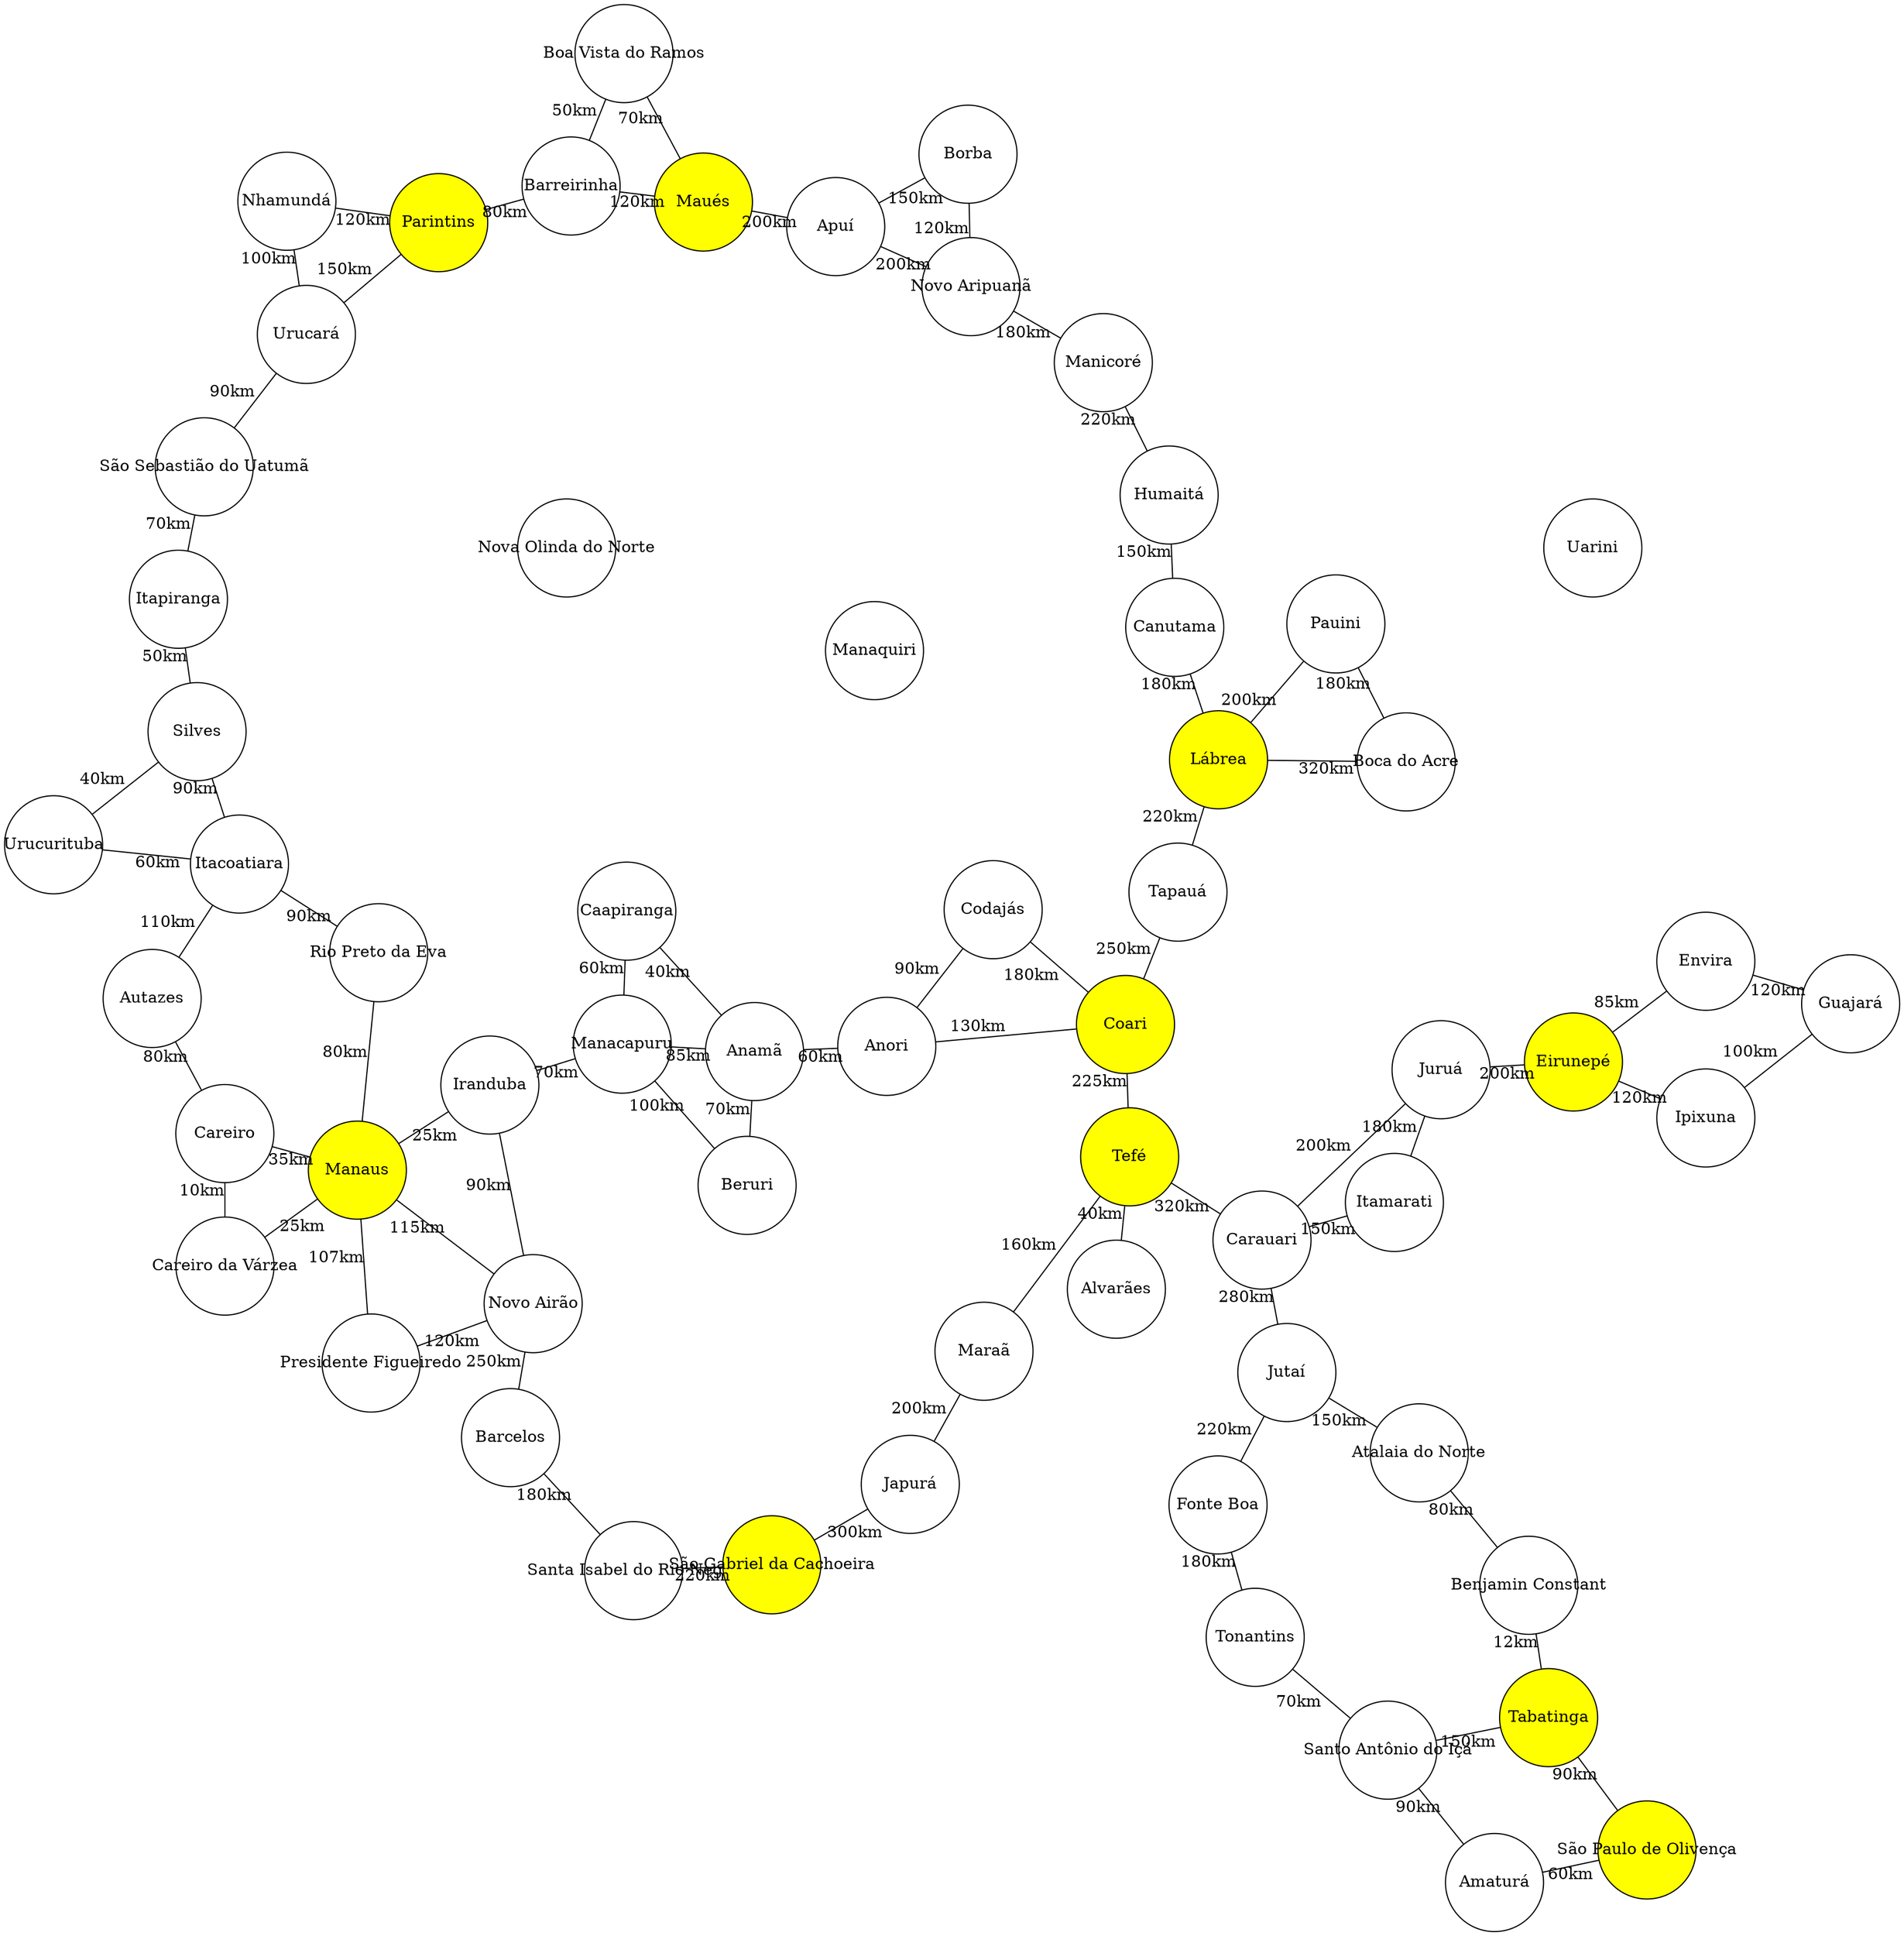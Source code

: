 graph G {
  layout=neato;
  node [style=filled, shape=circle, width=1.2, fixedsize=true];
  overlap=false;
  sep="+15";
  "Alvarães" [label="Alvarães", fillcolor=white];
  "Amaturá" [label="Amaturá", fillcolor=white];
  "Anamã" [label="Anamã", fillcolor=white];
  "Anori" [label="Anori", fillcolor=white];
  "Apuí" [label="Apuí", fillcolor=white];
  "Atalaia_do_Norte" [label="Atalaia do Norte", fillcolor=white];
  "Autazes" [label="Autazes", fillcolor=white];
  "Barcelos" [label="Barcelos", fillcolor=white];
  "Barreirinha" [label="Barreirinha", fillcolor=white];
  "Benjamin_Constant" [label="Benjamin Constant", fillcolor=white];
  "Beruri" [label="Beruri", fillcolor=white];
  "Boa_Vista_do_Ramos" [label="Boa Vista do Ramos", fillcolor=white];
  "Boca_do_Acre" [label="Boca do Acre", fillcolor=white];
  "Borba" [label="Borba", fillcolor=white];
  "Caapiranga" [label="Caapiranga", fillcolor=white];
  "Canutama" [label="Canutama", fillcolor=white];
  "Carauari" [label="Carauari", fillcolor=white];
  "Careiro" [label="Careiro", fillcolor=white];
  "Careiro_da_Várzea" [label="Careiro da Várzea", fillcolor=white];
  "Coari" [label="Coari", fillcolor=yellow];
  "Codajás" [label="Codajás", fillcolor=white];
  "Eirunepé" [label="Eirunepé", fillcolor=yellow];
  "Envira" [label="Envira", fillcolor=white];
  "Fonte_Boa" [label="Fonte Boa", fillcolor=white];
  "Guajará" [label="Guajará", fillcolor=white];
  "Humaitá" [label="Humaitá", fillcolor=white];
  "Ipixuna" [label="Ipixuna", fillcolor=white];
  "Iranduba" [label="Iranduba", fillcolor=white];
  "Itacoatiara" [label="Itacoatiara", fillcolor=white];
  "Itamarati" [label="Itamarati", fillcolor=white];
  "Itapiranga" [label="Itapiranga", fillcolor=white];
  "Japurá" [label="Japurá", fillcolor=white];
  "Juruá" [label="Juruá", fillcolor=white];
  "Jutaí" [label="Jutaí", fillcolor=white];
  "Lábrea" [label="Lábrea", fillcolor=yellow];
  "Manacapuru" [label="Manacapuru", fillcolor=white];
  "Manaquiri" [label="Manaquiri", fillcolor=white];
  "Manaus" [label="Manaus", fillcolor=yellow];
  "Manicoré" [label="Manicoré", fillcolor=white];
  "Maraã" [label="Maraã", fillcolor=white];
  "Maués" [label="Maués", fillcolor=yellow];
  "Nhamundá" [label="Nhamundá", fillcolor=white];
  "Nova_Olinda_do_Norte" [label="Nova Olinda do Norte", fillcolor=white];
  "Novo_Airão" [label="Novo Airão", fillcolor=white];
  "Novo_Aripuanã" [label="Novo Aripuanã", fillcolor=white];
  "Parintins" [label="Parintins", fillcolor=yellow];
  "Pauini" [label="Pauini", fillcolor=white];
  "Presidente_Figueiredo" [label="Presidente Figueiredo", fillcolor=white];
  "Rio_Preto_da_Eva" [label="Rio Preto da Eva", fillcolor=white];
  "Santa_Isabel_do_Rio_Negro" [label="Santa Isabel do Rio Negro", fillcolor=white];
  "Santo_Antônio_do_Içá" [label="Santo Antônio do Içá", fillcolor=white];
  "Silves" [label="Silves", fillcolor=white];
  "São_Gabriel_da_Cachoeira" [label="São Gabriel da Cachoeira", fillcolor=yellow];
  "São_Paulo_de_Olivença" [label="São Paulo de Olivença", fillcolor=yellow];
  "São_Sebastião_do_Uatumã" [label="São Sebastião do Uatumã", fillcolor=white];
  "Tabatinga" [label="Tabatinga", fillcolor=yellow];
  "Tapauá" [label="Tapauá", fillcolor=white];
  "Tefé" [label="Tefé", fillcolor=yellow];
  "Tonantins" [label="Tonantins", fillcolor=white];
  "Uarini" [label="Uarini", fillcolor=white];
  "Urucará" [label="Urucará", fillcolor=white];
  "Urucurituba" [label="Urucurituba", fillcolor=white];
  "Japurá" -- "São_Gabriel_da_Cachoeira" [label="300km"];
  "Autazes" -- "Itacoatiara" [label="110km"];
  "Santa_Isabel_do_Rio_Negro" -- "São_Gabriel_da_Cachoeira" [label="220km"];
  "Anori" -- "Codajás" [label="90km"];
  "Manicoré" -- "Novo_Aripuanã" [label="180km"];
  "Nhamundá" -- "Urucará" [label="100km"];
  "Coari" -- "Codajás" [label="180km"];
  "Envira" -- "Guajará" [label="120km"];
  "Anamã" -- "Beruri" [label="70km"];
  "Fonte_Boa" -- "Tonantins" [label="180km"];
  "Maraã" -- "Tefé" [label="160km"];
  "São_Sebastião_do_Uatumã" -- "Urucará" [label="90km"];
  "Apuí" -- "Borba" [label="150km"];
  "Careiro_da_Várzea" -- "Manaus" [label="25km"];
  "Canutama" -- "Lábrea" [label="180km"];
  "Boa_Vista_do_Ramos" -- "Maués" [label="70km"];
  "Careiro" -- "Manaus" [label="35km"];
  "Itacoatiara" -- "Urucurituba" [label="60km"];
  "Itamarati" -- "Juruá" [label="180km"];
  "Atalaia_do_Norte" -- "Jutaí" [label="150km"];
  "Japurá" -- "Maraã" [label="200km"];
  "Silves" -- "Urucurituba" [label="40km"];
  "Anamã" -- "Manacapuru" [label="85km"];
  "Apuí" -- "Novo_Aripuanã" [label="200km"];
  "Fonte_Boa" -- "Jutaí" [label="220km"];
  "Eirunepé" -- "Envira" [label="85km"];
  "Coari" -- "Tefé" [label="225km"];
  "Alvarães" -- "Tefé" [label="40km"];
  "Borba" -- "Novo_Aripuanã" [label="120km"];
  "Itacoatiara" -- "Silves" [label="90km"];
  "Barreirinha" -- "Boa_Vista_do_Ramos" [label="50km"];
  "Guajará" -- "Ipixuna" [label="100km"];
  "Boca_do_Acre" -- "Pauini" [label="180km"];
  "Carauari" -- "Tefé" [label="320km"];
  "Amaturá" -- "São_Paulo_de_Olivença" [label="60km"];
  "Atalaia_do_Norte" -- "Benjamin_Constant" [label="80km"];
  "Amaturá" -- "Santo_Antônio_do_Içá" [label="90km"];
  "Itapiranga" -- "Silves" [label="50km"];
  "Iranduba" -- "Manaus" [label="25km"];
  "Manaus" -- "Presidente_Figueiredo" [label="107km"];
  "Humaitá" -- "Manicoré" [label="220km"];
  "Coari" -- "Tapauá" [label="250km"];
  "Parintins" -- "Urucará" [label="150km"];
  "Autazes" -- "Careiro" [label="80km"];
  "Boca_do_Acre" -- "Lábrea" [label="320km"];
  "Eirunepé" -- "Ipixuna" [label="120km"];
  "Barreirinha" -- "Parintins" [label="80km"];
  "Carauari" -- "Jutaí" [label="280km"];
  "Anori" -- "Coari" [label="130km"];
  "Barreirinha" -- "Maués" [label="120km"];
  "Iranduba" -- "Novo_Airão" [label="90km"];
  "Manaus" -- "Novo_Airão" [label="115km"];
  "Eirunepé" -- "Juruá" [label="200km"];
  "Nhamundá" -- "Parintins" [label="120km"];
  "Carauari" -- "Juruá" [label="200km"];
  "Novo_Airão" -- "Presidente_Figueiredo" [label="120km"];
  "Santo_Antônio_do_Içá" -- "Tonantins" [label="70km"];
  "Anamã" -- "Anori" [label="60km"];
  "Carauari" -- "Itamarati" [label="150km"];
  "Manaus" -- "Rio_Preto_da_Eva" [label="80km"];
  "Santo_Antônio_do_Içá" -- "Tabatinga" [label="150km"];
  "Beruri" -- "Manacapuru" [label="100km"];
  "Barcelos" -- "Santa_Isabel_do_Rio_Negro" [label="180km"];
  "Benjamin_Constant" -- "Tabatinga" [label="12km"];
  "Itacoatiara" -- "Rio_Preto_da_Eva" [label="90km"];
  "Canutama" -- "Humaitá" [label="150km"];
  "Barcelos" -- "Novo_Airão" [label="250km"];
  "Caapiranga" -- "Manacapuru" [label="60km"];
  "Careiro" -- "Careiro_da_Várzea" [label="10km"];
  "Lábrea" -- "Tapauá" [label="220km"];
  "Iranduba" -- "Manacapuru" [label="70km"];
  "São_Paulo_de_Olivença" -- "Tabatinga" [label="90km"];
  "Itapiranga" -- "São_Sebastião_do_Uatumã" [label="70km"];
  "Anamã" -- "Caapiranga" [label="40km"];
  "Apuí" -- "Maués" [label="200km"];
  "Lábrea" -- "Pauini" [label="200km"];
  "Manaquiri";
  "Nova_Olinda_do_Norte";
  "Uarini";
}
